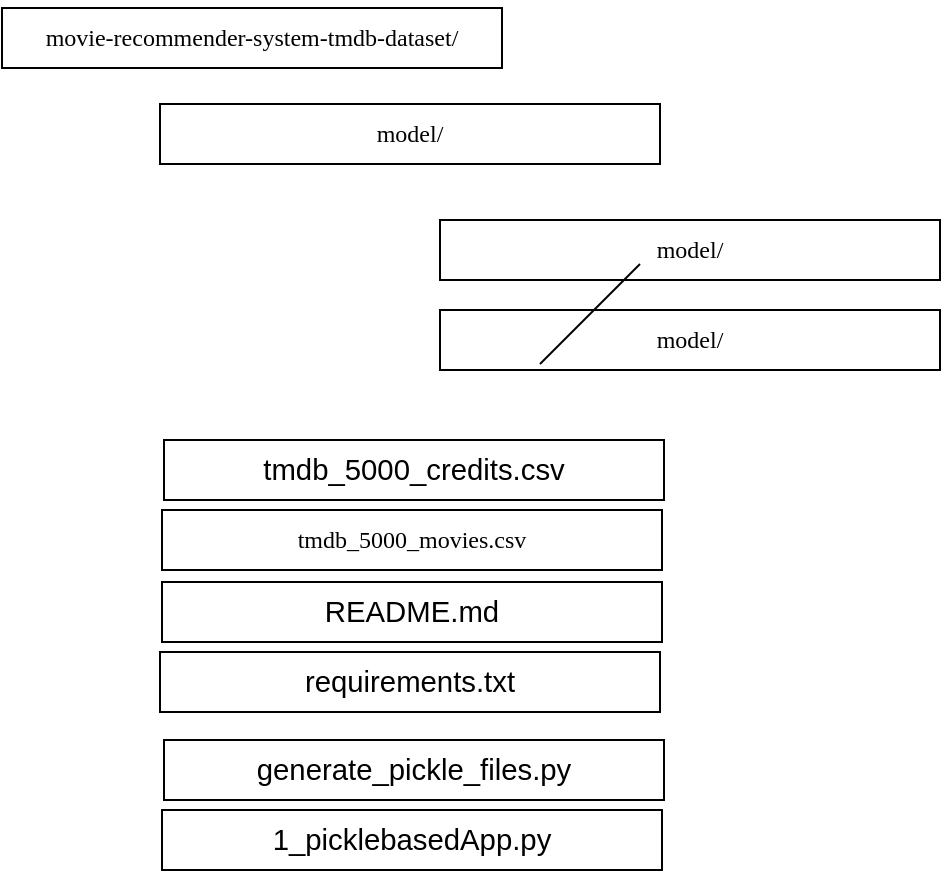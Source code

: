 <mxfile version="27.1.6">
  <diagram name="Page-1" id="ocyLgxbPJHXp4FCYeSMw">
    <mxGraphModel dx="873" dy="450" grid="1" gridSize="10" guides="1" tooltips="1" connect="1" arrows="1" fold="1" page="1" pageScale="1" pageWidth="1100" pageHeight="850" math="0" shadow="0">
      <root>
        <mxCell id="0" />
        <mxCell id="1" parent="0" />
        <object label="&lt;p align=&quot;center&quot; class=&quot;MsoNormal&quot;&gt;&lt;span style=&quot;font-family:  Times New Roman;&quot;&gt;movie-recommender-system-tmdb-dataset/&lt;/span&gt;&lt;/p&gt;" id="DUQ8JvHc4afLD08pUwu4-1">
          <mxCell style="rounded=0;whiteSpace=wrap;html=1;" vertex="1" parent="1">
            <mxGeometry x="161" y="82" width="250" height="30" as="geometry" />
          </mxCell>
        </object>
        <object label="&lt;p align=&quot;center&quot; class=&quot;MsoNormal&quot;&gt;&lt;font face=&quot;Times New Roman&quot;&gt;model/&lt;/font&gt;&lt;/p&gt;" id="DUQ8JvHc4afLD08pUwu4-2">
          <mxCell style="rounded=0;whiteSpace=wrap;html=1;" vertex="1" parent="1">
            <mxGeometry x="240" y="130" width="250" height="30" as="geometry" />
          </mxCell>
        </object>
        <object label="&lt;p align=&quot;center&quot; class=&quot;MsoNormal&quot;&gt;&lt;span style=&quot;font-size:11.0pt;line-height:107%;&lt;br/&gt;font-family: Times New Roman;mso-fareast-font-family: sans serif,serif,monospace,auto;mso-fareast-theme-font:&lt;br/&gt;minor-latin;mso-ansi-language:EN-US;mso-fareast-language:EN-US;mso-bidi-language:&lt;br/&gt;AR-SA&quot;&gt;tmdb_5000_credits.csv&lt;/span&gt;&lt;br&gt;&lt;/p&gt;" id="DUQ8JvHc4afLD08pUwu4-3">
          <mxCell style="rounded=0;whiteSpace=wrap;html=1;" vertex="1" parent="1">
            <mxGeometry x="242" y="298" width="250" height="30" as="geometry" />
          </mxCell>
        </object>
        <object label="&lt;p align=&quot;center&quot; class=&quot;MsoNormal&quot;&gt;&lt;font face=&quot;Times New Roman&quot;&gt;model/&lt;/font&gt;&lt;/p&gt;" id="DUQ8JvHc4afLD08pUwu4-4">
          <mxCell style="rounded=0;whiteSpace=wrap;html=1;" vertex="1" parent="1">
            <mxGeometry x="380" y="188" width="250" height="30" as="geometry" />
          </mxCell>
        </object>
        <object label="&lt;p align=&quot;center&quot; class=&quot;MsoNormal&quot;&gt;&lt;font face=&quot;Times New Roman&quot;&gt;model/&lt;/font&gt;&lt;/p&gt;" id="DUQ8JvHc4afLD08pUwu4-5">
          <mxCell style="rounded=0;whiteSpace=wrap;html=1;" vertex="1" parent="1">
            <mxGeometry x="380" y="233" width="250" height="30" as="geometry" />
          </mxCell>
        </object>
        <object label="&lt;p class=&quot;MsoNormal&quot;&gt;&lt;span style=&quot;font-family: Times New Roman;&quot;&gt;tmdb_5000_movies.csv&lt;/span&gt;&lt;/p&gt;" id="DUQ8JvHc4afLD08pUwu4-6">
          <mxCell style="rounded=0;whiteSpace=wrap;html=1;" vertex="1" parent="1">
            <mxGeometry x="241" y="333" width="250" height="30" as="geometry" />
          </mxCell>
        </object>
        <mxCell id="DUQ8JvHc4afLD08pUwu4-7" value="" style="endArrow=none;html=1;rounded=0;" edge="1" parent="1">
          <mxGeometry width="50" height="50" relative="1" as="geometry">
            <mxPoint x="430" y="260" as="sourcePoint" />
            <mxPoint x="480" y="210" as="targetPoint" />
          </mxGeometry>
        </mxCell>
        <object label="&lt;p align=&quot;center&quot; class=&quot;MsoNormal&quot;&gt;&lt;span style=&quot;font-size:11.0pt;line-height:107%;&lt;br/&gt;font-family: Times New Roman;mso-fareast-font-family: sans serif,serif,monospace,auto;mso-fareast-theme-font:&lt;br/&gt;minor-latin;mso-ansi-language:EN-US;mso-fareast-language:EN-US;mso-bidi-language:&lt;br/&gt;AR-SA&quot;&gt;README.md&lt;/span&gt;&lt;br&gt;&lt;/p&gt;" id="DUQ8JvHc4afLD08pUwu4-8">
          <mxCell style="rounded=0;whiteSpace=wrap;html=1;" vertex="1" parent="1">
            <mxGeometry x="241" y="369" width="250" height="30" as="geometry" />
          </mxCell>
        </object>
        <object label="&lt;p align=&quot;center&quot; class=&quot;MsoNormal&quot;&gt;&lt;span style=&quot;font-size:11.0pt;line-height:107%;&lt;br/&gt;font-family: Times New Roman;mso-fareast-font-family: sans serif,serif,monospace,auto;mso-fareast-theme-font:&lt;br/&gt;minor-latin;mso-ansi-language:EN-US;mso-fareast-language:EN-US;mso-bidi-language:&lt;br/&gt;AR-SA&quot;&gt;requirements.txt&lt;/span&gt;&lt;br&gt;&lt;/p&gt;" id="DUQ8JvHc4afLD08pUwu4-9">
          <mxCell style="rounded=0;whiteSpace=wrap;html=1;" vertex="1" parent="1">
            <mxGeometry x="240" y="404" width="250" height="30" as="geometry" />
          </mxCell>
        </object>
        <object label="&lt;p align=&quot;center&quot; class=&quot;MsoNormal&quot;&gt;&lt;span style=&quot;font-size:11.0pt;line-height:107%;&lt;br/&gt;font-family: Times New Roman;mso-fareast-font-family: sans serif,serif,monospace,auto;mso-fareast-theme-font:&lt;br/&gt;minor-latin;mso-ansi-language:EN-US;mso-fareast-language:EN-US;mso-bidi-language:&lt;br/&gt;AR-SA&quot;&gt;generate_pickle_files.py&lt;/span&gt;&lt;br&gt;&lt;/p&gt;" id="DUQ8JvHc4afLD08pUwu4-12">
          <mxCell style="rounded=0;whiteSpace=wrap;html=1;" vertex="1" parent="1">
            <mxGeometry x="242" y="448" width="250" height="30" as="geometry" />
          </mxCell>
        </object>
        <object label="&lt;p align=&quot;center&quot; class=&quot;MsoNormal&quot;&gt;&lt;span style=&quot;font-size:11.0pt;line-height:107%;&lt;br/&gt;font-family: Times New Roman;mso-fareast-font-family: sans serif,serif,monospace,auto;mso-fareast-theme-font:&lt;br/&gt;minor-latin;mso-ansi-language:EN-US;mso-fareast-language:EN-US;mso-bidi-language:&lt;br/&gt;AR-SA&quot;&gt;1_picklebasedApp.py&lt;/span&gt;&lt;br&gt;&lt;/p&gt;" id="DUQ8JvHc4afLD08pUwu4-13">
          <mxCell style="rounded=0;whiteSpace=wrap;html=1;" vertex="1" parent="1">
            <mxGeometry x="241" y="483" width="250" height="30" as="geometry" />
          </mxCell>
        </object>
      </root>
    </mxGraphModel>
  </diagram>
</mxfile>
